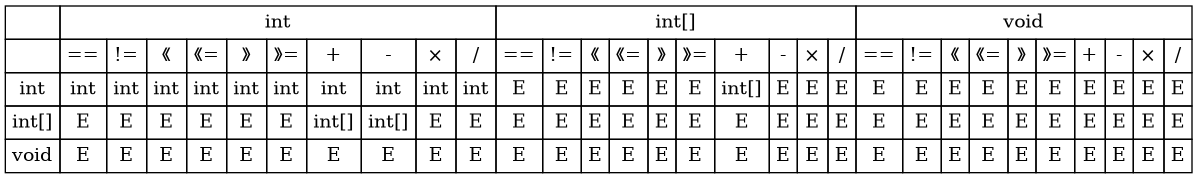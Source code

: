 @startdot
digraph G {
  test_table[shape=none,margin=0,label=<<table BORDER='0'
  CELLBORDER='1' CELLSPACING='0' CELLPADDING='4'>
  <tr>
      <td></td>
      <td colspan='10'>int</td>
      <td colspan='10'>int[]</td>
      <td colspan='10'>void</td>
  </tr>
  <tr>
      <td></td>
      <td>==</td>
      <td>!=</td>
      <td>《</td>
      <td>《=</td>
      <td>》</td>
      <td>》=</td>
      <td>+</td>
      <td>-</td>
      <td>×</td>
      <td>/</td>

      <td>==</td>
      <td>!=</td>
      <td>《</td>
      <td>《=</td>
      <td>》</td>
      <td>》=</td>
      <td>+</td>
      <td>-</td>
      <td>×</td>
      <td>/</td>

      <td>==</td>
      <td>!=</td>
      <td>《</td>
      <td>《=</td>
      <td>》</td>
      <td>》=</td>
      <td>+</td>
      <td>-</td>
      <td>×</td>
      <td>/</td>
  </tr>
  <tr>
      <td>int</td>
      <td>int</td>
      <td>int</td>
      <td>int</td>
      <td>int</td>
      <td>int</td>
      <td>int</td>
      <td>int</td>
      <td>int</td>
      <td>int</td>
      <td>int</td>

      <td>E</td>
      <td>E</td>
      <td>E</td>
      <td>E</td>
      <td>E</td>
      <td>E</td>
      <td>int[]</td>
      <td>E</td>
      <td>E</td>
      <td>E</td>

      <td>E</td>
      <td>E</td>
      <td>E</td>
      <td>E</td>
      <td>E</td>
      <td>E</td>
      <td>E</td>
      <td>E</td>
      <td>E</td>
      <td>E</td>

  </tr>
  <tr>
      <td>int[]</td>
      <td>E</td>
      <td>E</td>
      <td>E</td>
      <td>E</td>
      <td>E</td>
      <td>E</td>
      <td>int[]</td>
      <td>int[]</td>
      <td>E</td>
      <td>E</td>
      <td>E</td>

      <td>E</td>
      <td>E</td>
      <td>E</td>
      <td>E</td>
      <td>E</td>
      <td>E</td>
      <td>E</td>
      <td>E</td>
      <td>E</td>

      <td>E</td>
      <td>E</td>
      <td>E</td>
      <td>E</td>
      <td>E</td>
      <td>E</td>
      <td>E</td>
      <td>E</td>
      <td>E</td>
      <td>E</td>
  </tr>
  <tr>
      <td>void</td>
      <td>E</td>
      <td>E</td>
      <td>E</td>
      <td>E</td>
      <td>E</td>
      <td>E</td>
      <td>E</td>
      <td>E</td>
      <td>E</td>
      <td>E</td>
      <td>E</td>

      <td>E</td>
      <td>E</td>
      <td>E</td>
      <td>E</td>
      <td>E</td>
      <td>E</td>
      <td>E</td>
      <td>E</td>
      <td>E</td>

      <td>E</td>
      <td>E</td>
      <td>E</td>
      <td>E</td>
      <td>E</td>
      <td>E</td>
      <td>E</td>
      <td>E</td>
      <td>E</td>
      <td>E</td>
  </tr>
</table>>]
}
@enddot